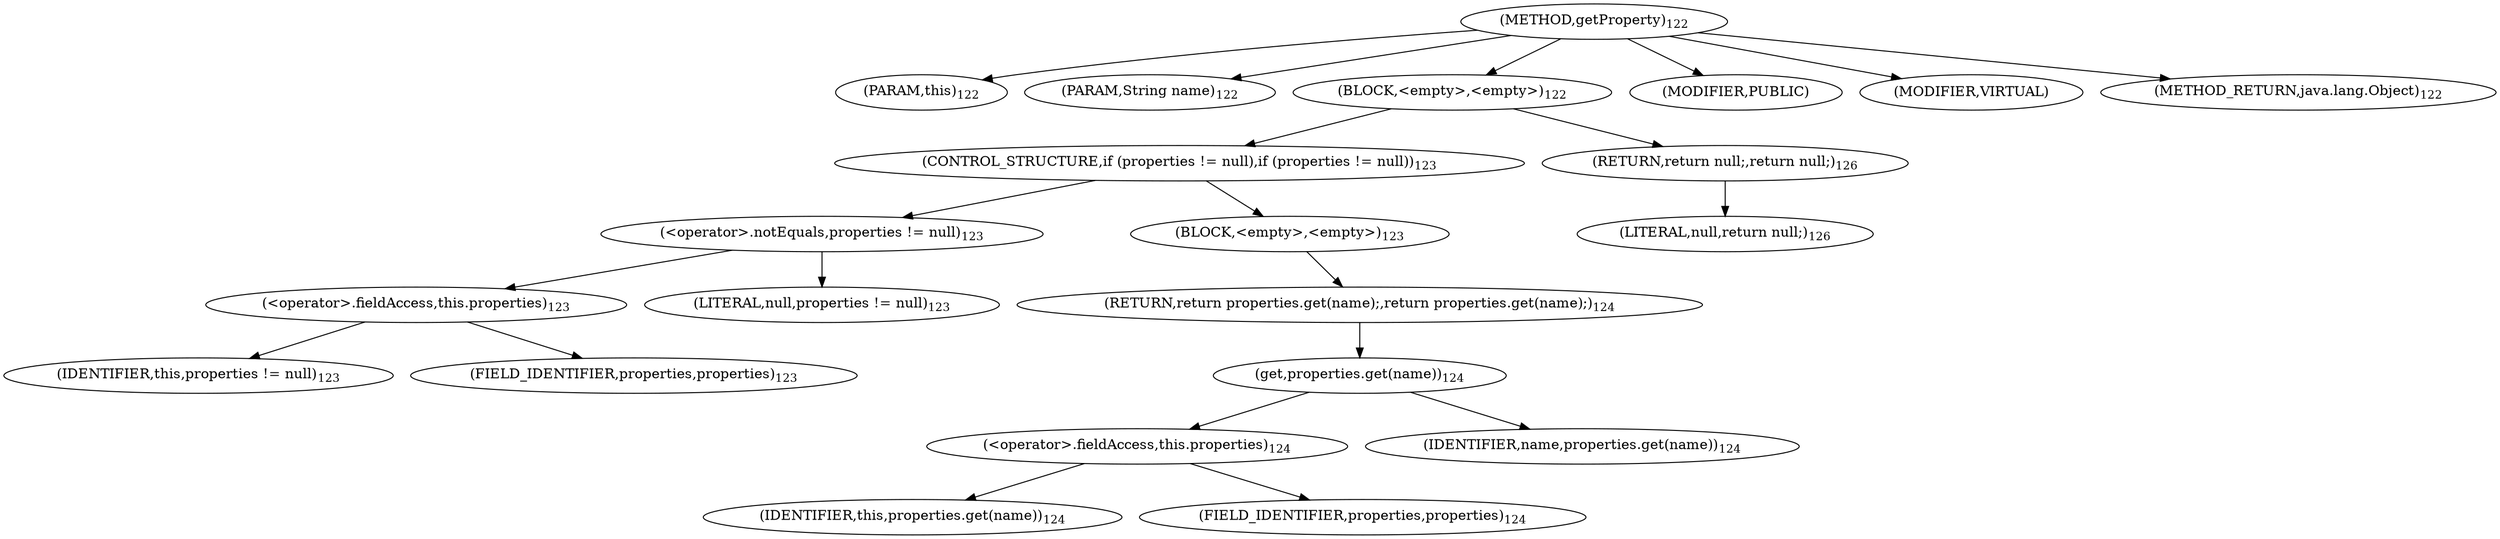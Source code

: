 digraph "getProperty" {  
"362" [label = <(METHOD,getProperty)<SUB>122</SUB>> ]
"363" [label = <(PARAM,this)<SUB>122</SUB>> ]
"364" [label = <(PARAM,String name)<SUB>122</SUB>> ]
"365" [label = <(BLOCK,&lt;empty&gt;,&lt;empty&gt;)<SUB>122</SUB>> ]
"366" [label = <(CONTROL_STRUCTURE,if (properties != null),if (properties != null))<SUB>123</SUB>> ]
"367" [label = <(&lt;operator&gt;.notEquals,properties != null)<SUB>123</SUB>> ]
"368" [label = <(&lt;operator&gt;.fieldAccess,this.properties)<SUB>123</SUB>> ]
"369" [label = <(IDENTIFIER,this,properties != null)<SUB>123</SUB>> ]
"370" [label = <(FIELD_IDENTIFIER,properties,properties)<SUB>123</SUB>> ]
"371" [label = <(LITERAL,null,properties != null)<SUB>123</SUB>> ]
"372" [label = <(BLOCK,&lt;empty&gt;,&lt;empty&gt;)<SUB>123</SUB>> ]
"373" [label = <(RETURN,return properties.get(name);,return properties.get(name);)<SUB>124</SUB>> ]
"374" [label = <(get,properties.get(name))<SUB>124</SUB>> ]
"375" [label = <(&lt;operator&gt;.fieldAccess,this.properties)<SUB>124</SUB>> ]
"376" [label = <(IDENTIFIER,this,properties.get(name))<SUB>124</SUB>> ]
"377" [label = <(FIELD_IDENTIFIER,properties,properties)<SUB>124</SUB>> ]
"378" [label = <(IDENTIFIER,name,properties.get(name))<SUB>124</SUB>> ]
"379" [label = <(RETURN,return null;,return null;)<SUB>126</SUB>> ]
"380" [label = <(LITERAL,null,return null;)<SUB>126</SUB>> ]
"381" [label = <(MODIFIER,PUBLIC)> ]
"382" [label = <(MODIFIER,VIRTUAL)> ]
"383" [label = <(METHOD_RETURN,java.lang.Object)<SUB>122</SUB>> ]
  "362" -> "363" 
  "362" -> "364" 
  "362" -> "365" 
  "362" -> "381" 
  "362" -> "382" 
  "362" -> "383" 
  "365" -> "366" 
  "365" -> "379" 
  "366" -> "367" 
  "366" -> "372" 
  "367" -> "368" 
  "367" -> "371" 
  "368" -> "369" 
  "368" -> "370" 
  "372" -> "373" 
  "373" -> "374" 
  "374" -> "375" 
  "374" -> "378" 
  "375" -> "376" 
  "375" -> "377" 
  "379" -> "380" 
}
